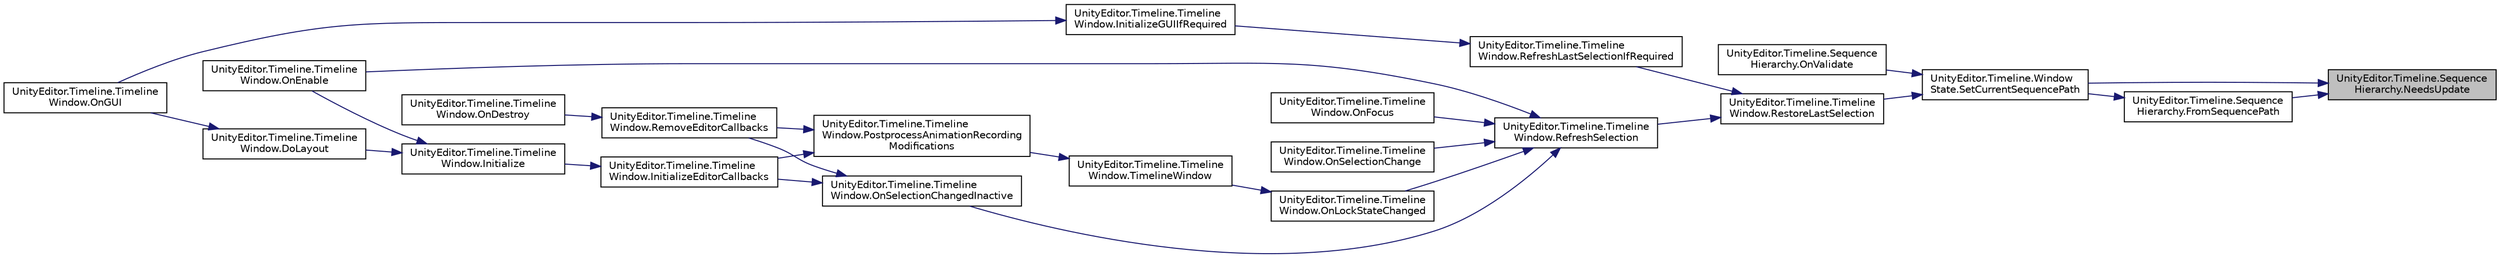 digraph "UnityEditor.Timeline.SequenceHierarchy.NeedsUpdate"
{
 // LATEX_PDF_SIZE
  edge [fontname="Helvetica",fontsize="10",labelfontname="Helvetica",labelfontsize="10"];
  node [fontname="Helvetica",fontsize="10",shape=record];
  rankdir="RL";
  Node1 [label="UnityEditor.Timeline.Sequence\lHierarchy.NeedsUpdate",height=0.2,width=0.4,color="black", fillcolor="grey75", style="filled", fontcolor="black",tooltip=" "];
  Node1 -> Node2 [dir="back",color="midnightblue",fontsize="10",style="solid",fontname="Helvetica"];
  Node2 [label="UnityEditor.Timeline.Sequence\lHierarchy.FromSequencePath",height=0.2,width=0.4,color="black", fillcolor="white", style="filled",URL="$class_unity_editor_1_1_timeline_1_1_sequence_hierarchy.html#abb3910630b8c95200b21b92d2a20060b",tooltip=" "];
  Node2 -> Node3 [dir="back",color="midnightblue",fontsize="10",style="solid",fontname="Helvetica"];
  Node3 [label="UnityEditor.Timeline.Window\lState.SetCurrentSequencePath",height=0.2,width=0.4,color="black", fillcolor="white", style="filled",URL="$class_unity_editor_1_1_timeline_1_1_window_state.html#a076ec1ce0ab8d998269cda6d77037435",tooltip=" "];
  Node3 -> Node4 [dir="back",color="midnightblue",fontsize="10",style="solid",fontname="Helvetica"];
  Node4 [label="UnityEditor.Timeline.Sequence\lHierarchy.OnValidate",height=0.2,width=0.4,color="black", fillcolor="white", style="filled",URL="$class_unity_editor_1_1_timeline_1_1_sequence_hierarchy.html#a5fc113a96ac288384719ecd90022689f",tooltip=" "];
  Node3 -> Node5 [dir="back",color="midnightblue",fontsize="10",style="solid",fontname="Helvetica"];
  Node5 [label="UnityEditor.Timeline.Timeline\lWindow.RestoreLastSelection",height=0.2,width=0.4,color="black", fillcolor="white", style="filled",URL="$class_unity_editor_1_1_timeline_1_1_timeline_window.html#a9ccd32ee76d9109016a6dea5372dd1da",tooltip=" "];
  Node5 -> Node6 [dir="back",color="midnightblue",fontsize="10",style="solid",fontname="Helvetica"];
  Node6 [label="UnityEditor.Timeline.Timeline\lWindow.RefreshLastSelectionIfRequired",height=0.2,width=0.4,color="black", fillcolor="white", style="filled",URL="$class_unity_editor_1_1_timeline_1_1_timeline_window.html#a337ed9e40af240c57e4cffadc6df0c86",tooltip=" "];
  Node6 -> Node7 [dir="back",color="midnightblue",fontsize="10",style="solid",fontname="Helvetica"];
  Node7 [label="UnityEditor.Timeline.Timeline\lWindow.InitializeGUIIfRequired",height=0.2,width=0.4,color="black", fillcolor="white", style="filled",URL="$class_unity_editor_1_1_timeline_1_1_timeline_window.html#afce80cc0189cfed84bad9b8b18aa5ec8",tooltip=" "];
  Node7 -> Node8 [dir="back",color="midnightblue",fontsize="10",style="solid",fontname="Helvetica"];
  Node8 [label="UnityEditor.Timeline.Timeline\lWindow.OnGUI",height=0.2,width=0.4,color="black", fillcolor="white", style="filled",URL="$class_unity_editor_1_1_timeline_1_1_timeline_window.html#a7327db99348d465b7c37571f863e05e6",tooltip=" "];
  Node5 -> Node9 [dir="back",color="midnightblue",fontsize="10",style="solid",fontname="Helvetica"];
  Node9 [label="UnityEditor.Timeline.Timeline\lWindow.RefreshSelection",height=0.2,width=0.4,color="black", fillcolor="white", style="filled",URL="$class_unity_editor_1_1_timeline_1_1_timeline_window.html#a65413ebbe68fd74f7384e22b45fc6583",tooltip=" "];
  Node9 -> Node10 [dir="back",color="midnightblue",fontsize="10",style="solid",fontname="Helvetica"];
  Node10 [label="UnityEditor.Timeline.Timeline\lWindow.OnEnable",height=0.2,width=0.4,color="black", fillcolor="white", style="filled",URL="$class_unity_editor_1_1_timeline_1_1_timeline_window.html#a5358f1ca17e955996afaf5c9ac237bf4",tooltip=" "];
  Node9 -> Node11 [dir="back",color="midnightblue",fontsize="10",style="solid",fontname="Helvetica"];
  Node11 [label="UnityEditor.Timeline.Timeline\lWindow.OnFocus",height=0.2,width=0.4,color="black", fillcolor="white", style="filled",URL="$class_unity_editor_1_1_timeline_1_1_timeline_window.html#af2725eef7d9e04742230988c380bcd2c",tooltip=" "];
  Node9 -> Node12 [dir="back",color="midnightblue",fontsize="10",style="solid",fontname="Helvetica"];
  Node12 [label="UnityEditor.Timeline.Timeline\lWindow.OnLockStateChanged",height=0.2,width=0.4,color="black", fillcolor="white", style="filled",URL="$class_unity_editor_1_1_timeline_1_1_timeline_window.html#ada1616ff17afd973a06d2bc9d350fdee",tooltip=" "];
  Node12 -> Node13 [dir="back",color="midnightblue",fontsize="10",style="solid",fontname="Helvetica"];
  Node13 [label="UnityEditor.Timeline.Timeline\lWindow.TimelineWindow",height=0.2,width=0.4,color="black", fillcolor="white", style="filled",URL="$class_unity_editor_1_1_timeline_1_1_timeline_window.html#a045ce4cba651b31f92d23ef9cb6809ae",tooltip=" "];
  Node13 -> Node14 [dir="back",color="midnightblue",fontsize="10",style="solid",fontname="Helvetica"];
  Node14 [label="UnityEditor.Timeline.Timeline\lWindow.PostprocessAnimationRecording\lModifications",height=0.2,width=0.4,color="black", fillcolor="white", style="filled",URL="$class_unity_editor_1_1_timeline_1_1_timeline_window.html#acb00b60c0af4a6e1291025a58f27a381",tooltip=" "];
  Node14 -> Node15 [dir="back",color="midnightblue",fontsize="10",style="solid",fontname="Helvetica"];
  Node15 [label="UnityEditor.Timeline.Timeline\lWindow.InitializeEditorCallbacks",height=0.2,width=0.4,color="black", fillcolor="white", style="filled",URL="$class_unity_editor_1_1_timeline_1_1_timeline_window.html#ab71bfd5f28c0cf3e9ac9cacd33d4be74",tooltip=" "];
  Node15 -> Node16 [dir="back",color="midnightblue",fontsize="10",style="solid",fontname="Helvetica"];
  Node16 [label="UnityEditor.Timeline.Timeline\lWindow.Initialize",height=0.2,width=0.4,color="black", fillcolor="white", style="filled",URL="$class_unity_editor_1_1_timeline_1_1_timeline_window.html#a154053a04b8716bb8c258652728cf13e",tooltip=" "];
  Node16 -> Node17 [dir="back",color="midnightblue",fontsize="10",style="solid",fontname="Helvetica"];
  Node17 [label="UnityEditor.Timeline.Timeline\lWindow.DoLayout",height=0.2,width=0.4,color="black", fillcolor="white", style="filled",URL="$class_unity_editor_1_1_timeline_1_1_timeline_window.html#a377ab29db98e24a57454acfc468f7585",tooltip=" "];
  Node17 -> Node8 [dir="back",color="midnightblue",fontsize="10",style="solid",fontname="Helvetica"];
  Node16 -> Node10 [dir="back",color="midnightblue",fontsize="10",style="solid",fontname="Helvetica"];
  Node14 -> Node18 [dir="back",color="midnightblue",fontsize="10",style="solid",fontname="Helvetica"];
  Node18 [label="UnityEditor.Timeline.Timeline\lWindow.RemoveEditorCallbacks",height=0.2,width=0.4,color="black", fillcolor="white", style="filled",URL="$class_unity_editor_1_1_timeline_1_1_timeline_window.html#adeea43b18ac646059778f3b2c9e5fe2c",tooltip=" "];
  Node18 -> Node19 [dir="back",color="midnightblue",fontsize="10",style="solid",fontname="Helvetica"];
  Node19 [label="UnityEditor.Timeline.Timeline\lWindow.OnDestroy",height=0.2,width=0.4,color="black", fillcolor="white", style="filled",URL="$class_unity_editor_1_1_timeline_1_1_timeline_window.html#a6597ab99f61dac1b9f06c4afdc17a854",tooltip=" "];
  Node9 -> Node20 [dir="back",color="midnightblue",fontsize="10",style="solid",fontname="Helvetica"];
  Node20 [label="UnityEditor.Timeline.Timeline\lWindow.OnSelectionChange",height=0.2,width=0.4,color="black", fillcolor="white", style="filled",URL="$class_unity_editor_1_1_timeline_1_1_timeline_window.html#aa472216cff1e4e6448f1d319587e4a22",tooltip=" "];
  Node9 -> Node21 [dir="back",color="midnightblue",fontsize="10",style="solid",fontname="Helvetica"];
  Node21 [label="UnityEditor.Timeline.Timeline\lWindow.OnSelectionChangedInactive",height=0.2,width=0.4,color="black", fillcolor="white", style="filled",URL="$class_unity_editor_1_1_timeline_1_1_timeline_window.html#a8a6513a9a83f1506679407439ba31246",tooltip=" "];
  Node21 -> Node15 [dir="back",color="midnightblue",fontsize="10",style="solid",fontname="Helvetica"];
  Node21 -> Node18 [dir="back",color="midnightblue",fontsize="10",style="solid",fontname="Helvetica"];
  Node1 -> Node3 [dir="back",color="midnightblue",fontsize="10",style="solid",fontname="Helvetica"];
}
